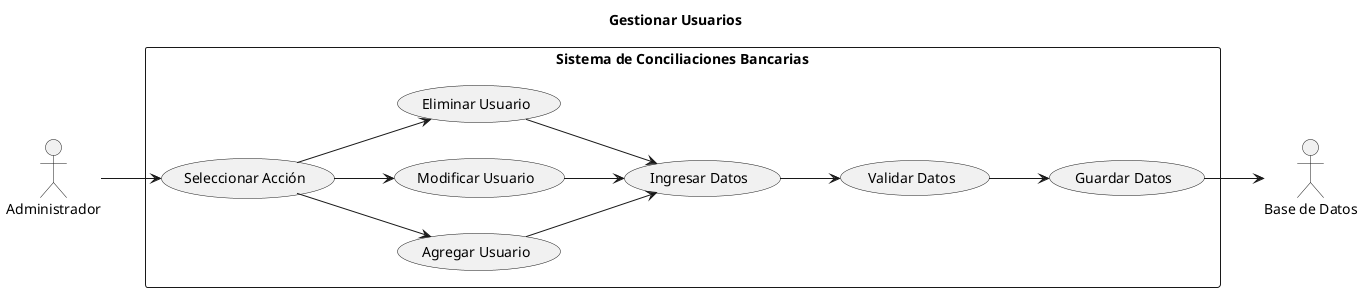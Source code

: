 @startuml GestionarUsuarios
title Gestionar Usuarios
left to right direction

actor Administrador as admin
actor "Base de Datos" as db
' checar si esta bien asi o como gestionar cuenta bancaria
rectangle "Sistema de Conciliaciones Bancarias" {
    admin --> (Seleccionar Acción)

    (Seleccionar Acción) --> (Agregar Usuario) 
    (Seleccionar Acción) --> (Modificar Usuario) 
    (Seleccionar Acción) --> (Eliminar Usuario) 

    ' (Seleccionar Acción) --> (Ingresar Datos) 
    (Ingresar Datos) --> (Validar Datos)
    '  --> (Guardar Datos)

    ' (Validar Datos
    (Agregar Usuario) --> (Ingresar Datos)
    (Modificar Usuario) --> (Ingresar Datos)
    (Eliminar Usuario) --> (Ingresar Datos)

    (Validar Datos) --> (Guardar Datos) 
    (Guardar Datos) --> db
}

@enduml
